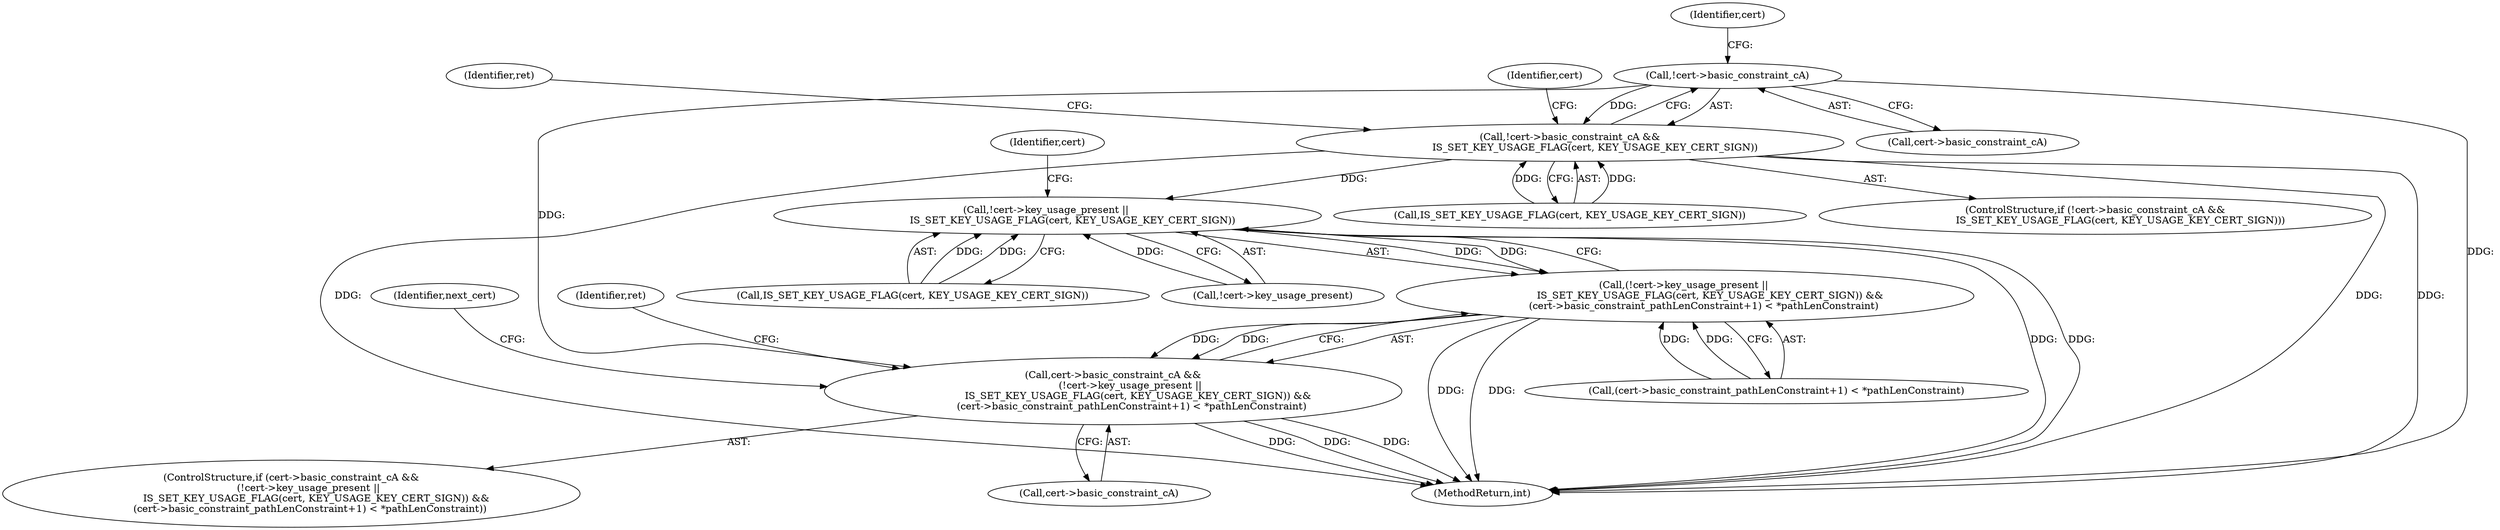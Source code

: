 digraph "0_axtls-8266_5efe2947ab45e81d84b5f707c51d1c64be52f36c_1@pointer" {
"1000236" [label="(Call,!cert->basic_constraint_cA)"];
"1000235" [label="(Call,!cert->basic_constraint_cA &&\n                IS_SET_KEY_USAGE_FLAG(cert, KEY_USAGE_KEY_CERT_SIGN))"];
"1000254" [label="(Call,!cert->key_usage_present || \n                IS_SET_KEY_USAGE_FLAG(cert, KEY_USAGE_KEY_CERT_SIGN))"];
"1000253" [label="(Call,(!cert->key_usage_present || \n                IS_SET_KEY_USAGE_FLAG(cert, KEY_USAGE_KEY_CERT_SIGN)) &&\n            (cert->basic_constraint_pathLenConstraint+1) < *pathLenConstraint)"];
"1000249" [label="(Call,cert->basic_constraint_cA &&\n            (!cert->key_usage_present || \n                IS_SET_KEY_USAGE_FLAG(cert, KEY_USAGE_KEY_CERT_SIGN)) &&\n            (cert->basic_constraint_pathLenConstraint+1) < *pathLenConstraint)"];
"1000236" [label="(Call,!cert->basic_constraint_cA)"];
"1000253" [label="(Call,(!cert->key_usage_present || \n                IS_SET_KEY_USAGE_FLAG(cert, KEY_USAGE_KEY_CERT_SIGN)) &&\n            (cert->basic_constraint_pathLenConstraint+1) < *pathLenConstraint)"];
"1000234" [label="(ControlStructure,if (!cert->basic_constraint_cA &&\n                IS_SET_KEY_USAGE_FLAG(cert, KEY_USAGE_KEY_CERT_SIGN)))"];
"1000249" [label="(Call,cert->basic_constraint_cA &&\n            (!cert->key_usage_present || \n                IS_SET_KEY_USAGE_FLAG(cert, KEY_USAGE_KEY_CERT_SIGN)) &&\n            (cert->basic_constraint_pathLenConstraint+1) < *pathLenConstraint)"];
"1000259" [label="(Call,IS_SET_KEY_USAGE_FLAG(cert, KEY_USAGE_KEY_CERT_SIGN))"];
"1000255" [label="(Call,!cert->key_usage_present)"];
"1000272" [label="(Identifier,ret)"];
"1000276" [label="(Identifier,next_cert)"];
"1000237" [label="(Call,cert->basic_constraint_cA)"];
"1000245" [label="(Identifier,ret)"];
"1000250" [label="(Call,cert->basic_constraint_cA)"];
"1000254" [label="(Call,!cert->key_usage_present || \n                IS_SET_KEY_USAGE_FLAG(cert, KEY_USAGE_KEY_CERT_SIGN))"];
"1000235" [label="(Call,!cert->basic_constraint_cA &&\n                IS_SET_KEY_USAGE_FLAG(cert, KEY_USAGE_KEY_CERT_SIGN))"];
"1000265" [label="(Identifier,cert)"];
"1000241" [label="(Identifier,cert)"];
"1000262" [label="(Call,(cert->basic_constraint_pathLenConstraint+1) < *pathLenConstraint)"];
"1000496" [label="(MethodReturn,int)"];
"1000240" [label="(Call,IS_SET_KEY_USAGE_FLAG(cert, KEY_USAGE_KEY_CERT_SIGN))"];
"1000251" [label="(Identifier,cert)"];
"1000248" [label="(ControlStructure,if (cert->basic_constraint_cA &&\n            (!cert->key_usage_present || \n                IS_SET_KEY_USAGE_FLAG(cert, KEY_USAGE_KEY_CERT_SIGN)) &&\n            (cert->basic_constraint_pathLenConstraint+1) < *pathLenConstraint))"];
"1000236" -> "1000235"  [label="AST: "];
"1000236" -> "1000237"  [label="CFG: "];
"1000237" -> "1000236"  [label="AST: "];
"1000241" -> "1000236"  [label="CFG: "];
"1000235" -> "1000236"  [label="CFG: "];
"1000236" -> "1000496"  [label="DDG: "];
"1000236" -> "1000235"  [label="DDG: "];
"1000236" -> "1000249"  [label="DDG: "];
"1000235" -> "1000234"  [label="AST: "];
"1000235" -> "1000240"  [label="CFG: "];
"1000240" -> "1000235"  [label="AST: "];
"1000245" -> "1000235"  [label="CFG: "];
"1000251" -> "1000235"  [label="CFG: "];
"1000235" -> "1000496"  [label="DDG: "];
"1000235" -> "1000496"  [label="DDG: "];
"1000235" -> "1000496"  [label="DDG: "];
"1000240" -> "1000235"  [label="DDG: "];
"1000240" -> "1000235"  [label="DDG: "];
"1000235" -> "1000254"  [label="DDG: "];
"1000254" -> "1000253"  [label="AST: "];
"1000254" -> "1000255"  [label="CFG: "];
"1000254" -> "1000259"  [label="CFG: "];
"1000255" -> "1000254"  [label="AST: "];
"1000259" -> "1000254"  [label="AST: "];
"1000265" -> "1000254"  [label="CFG: "];
"1000253" -> "1000254"  [label="CFG: "];
"1000254" -> "1000496"  [label="DDG: "];
"1000254" -> "1000496"  [label="DDG: "];
"1000254" -> "1000253"  [label="DDG: "];
"1000254" -> "1000253"  [label="DDG: "];
"1000255" -> "1000254"  [label="DDG: "];
"1000259" -> "1000254"  [label="DDG: "];
"1000259" -> "1000254"  [label="DDG: "];
"1000253" -> "1000249"  [label="AST: "];
"1000253" -> "1000262"  [label="CFG: "];
"1000262" -> "1000253"  [label="AST: "];
"1000249" -> "1000253"  [label="CFG: "];
"1000253" -> "1000496"  [label="DDG: "];
"1000253" -> "1000496"  [label="DDG: "];
"1000253" -> "1000249"  [label="DDG: "];
"1000253" -> "1000249"  [label="DDG: "];
"1000262" -> "1000253"  [label="DDG: "];
"1000262" -> "1000253"  [label="DDG: "];
"1000249" -> "1000248"  [label="AST: "];
"1000249" -> "1000250"  [label="CFG: "];
"1000250" -> "1000249"  [label="AST: "];
"1000272" -> "1000249"  [label="CFG: "];
"1000276" -> "1000249"  [label="CFG: "];
"1000249" -> "1000496"  [label="DDG: "];
"1000249" -> "1000496"  [label="DDG: "];
"1000249" -> "1000496"  [label="DDG: "];
}
